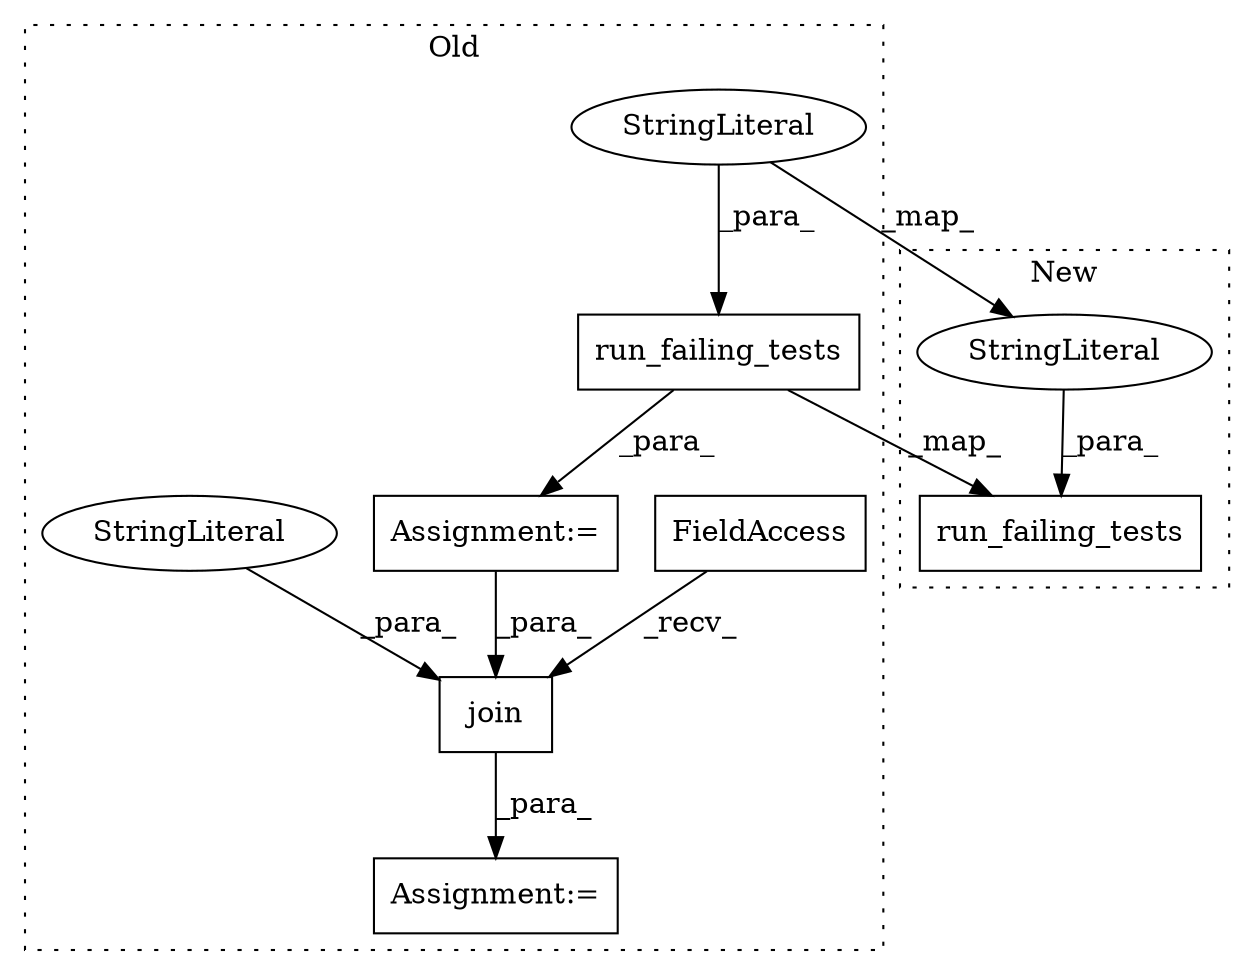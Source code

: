 digraph G {
subgraph cluster0 {
1 [label="run_failing_tests" a="32" s="13515,13587" l="18,1" shape="box"];
3 [label="join" a="32" s="13615,13638" l="5,1" shape="box"];
4 [label="FieldAccess" a="22" s="13607" l="7" shape="box"];
6 [label="StringLiteral" a="45" s="13573" l="14" shape="ellipse"];
7 [label="Assignment:=" a="7" s="13509" l="1" shape="box"];
8 [label="Assignment:=" a="7" s="13606" l="1" shape="box"];
9 [label="StringLiteral" a="45" s="13629" l="9" shape="ellipse"];
label = "Old";
style="dotted";
}
subgraph cluster1 {
2 [label="run_failing_tests" a="32" s="12784,12848" l="18,1" shape="box"];
5 [label="StringLiteral" a="45" s="12842" l="6" shape="ellipse"];
label = "New";
style="dotted";
}
1 -> 7 [label="_para_"];
1 -> 2 [label="_map_"];
3 -> 8 [label="_para_"];
4 -> 3 [label="_recv_"];
5 -> 2 [label="_para_"];
6 -> 5 [label="_map_"];
6 -> 1 [label="_para_"];
7 -> 3 [label="_para_"];
9 -> 3 [label="_para_"];
}